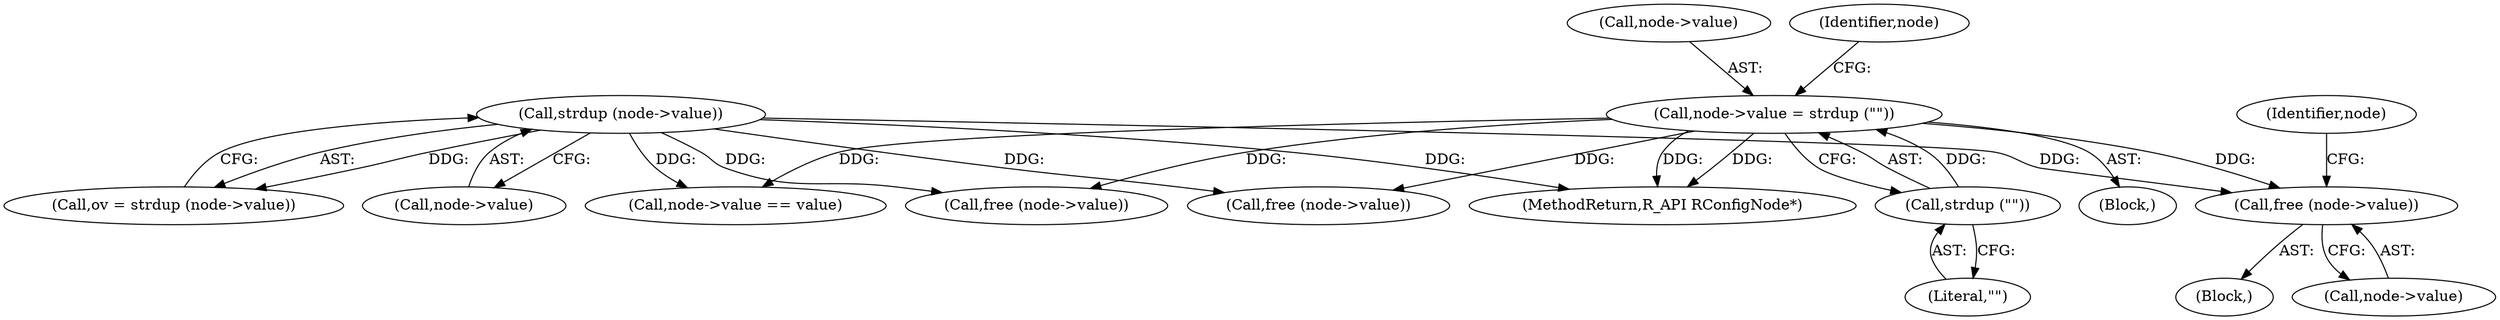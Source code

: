 digraph "0_radare2_f85bc674b2a2256a364fe796351bc1971e106005@API" {
"1000208" [label="(Call,free (node->value))"];
"1000171" [label="(Call,node->value = strdup (\"\"))"];
"1000175" [label="(Call,strdup (\"\"))"];
"1000156" [label="(Call,strdup (node->value))"];
"1000223" [label="(Call,free (node->value))"];
"1000209" [label="(Call,node->value)"];
"1000214" [label="(Identifier,node)"];
"1000176" [label="(Literal,\"\")"];
"1000154" [label="(Call,ov = strdup (node->value))"];
"1000157" [label="(Call,node->value)"];
"1000208" [label="(Call,free (node->value))"];
"1000400" [label="(Call,free (node->value))"];
"1000166" [label="(Block,)"];
"1000171" [label="(Call,node->value = strdup (\"\"))"];
"1000172" [label="(Call,node->value)"];
"1000175" [label="(Call,strdup (\"\"))"];
"1000207" [label="(Block,)"];
"1000180" [label="(Identifier,node)"];
"1000241" [label="(Call,node->value == value)"];
"1000418" [label="(MethodReturn,R_API RConfigNode*)"];
"1000156" [label="(Call,strdup (node->value))"];
"1000208" -> "1000207"  [label="AST: "];
"1000208" -> "1000209"  [label="CFG: "];
"1000209" -> "1000208"  [label="AST: "];
"1000214" -> "1000208"  [label="CFG: "];
"1000171" -> "1000208"  [label="DDG: "];
"1000156" -> "1000208"  [label="DDG: "];
"1000171" -> "1000166"  [label="AST: "];
"1000171" -> "1000175"  [label="CFG: "];
"1000172" -> "1000171"  [label="AST: "];
"1000175" -> "1000171"  [label="AST: "];
"1000180" -> "1000171"  [label="CFG: "];
"1000171" -> "1000418"  [label="DDG: "];
"1000171" -> "1000418"  [label="DDG: "];
"1000175" -> "1000171"  [label="DDG: "];
"1000171" -> "1000223"  [label="DDG: "];
"1000171" -> "1000241"  [label="DDG: "];
"1000171" -> "1000400"  [label="DDG: "];
"1000175" -> "1000176"  [label="CFG: "];
"1000176" -> "1000175"  [label="AST: "];
"1000156" -> "1000154"  [label="AST: "];
"1000156" -> "1000157"  [label="CFG: "];
"1000157" -> "1000156"  [label="AST: "];
"1000154" -> "1000156"  [label="CFG: "];
"1000156" -> "1000418"  [label="DDG: "];
"1000156" -> "1000154"  [label="DDG: "];
"1000156" -> "1000223"  [label="DDG: "];
"1000156" -> "1000241"  [label="DDG: "];
"1000156" -> "1000400"  [label="DDG: "];
}
